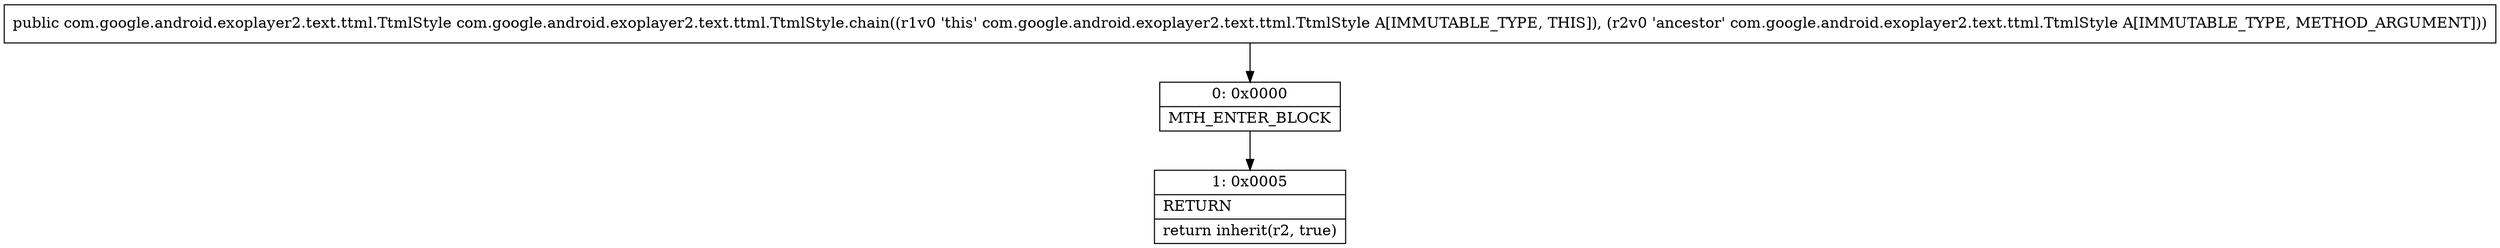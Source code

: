 digraph "CFG forcom.google.android.exoplayer2.text.ttml.TtmlStyle.chain(Lcom\/google\/android\/exoplayer2\/text\/ttml\/TtmlStyle;)Lcom\/google\/android\/exoplayer2\/text\/ttml\/TtmlStyle;" {
Node_0 [shape=record,label="{0\:\ 0x0000|MTH_ENTER_BLOCK\l}"];
Node_1 [shape=record,label="{1\:\ 0x0005|RETURN\l|return inherit(r2, true)\l}"];
MethodNode[shape=record,label="{public com.google.android.exoplayer2.text.ttml.TtmlStyle com.google.android.exoplayer2.text.ttml.TtmlStyle.chain((r1v0 'this' com.google.android.exoplayer2.text.ttml.TtmlStyle A[IMMUTABLE_TYPE, THIS]), (r2v0 'ancestor' com.google.android.exoplayer2.text.ttml.TtmlStyle A[IMMUTABLE_TYPE, METHOD_ARGUMENT])) }"];
MethodNode -> Node_0;
Node_0 -> Node_1;
}

